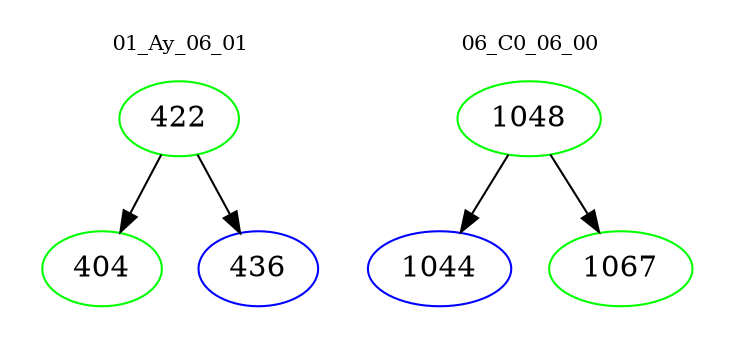 digraph{
subgraph cluster_0 {
color = white
label = "01_Ay_06_01";
fontsize=10;
T0_422 [label="422", color="green"]
T0_422 -> T0_404 [color="black"]
T0_404 [label="404", color="green"]
T0_422 -> T0_436 [color="black"]
T0_436 [label="436", color="blue"]
}
subgraph cluster_1 {
color = white
label = "06_C0_06_00";
fontsize=10;
T1_1048 [label="1048", color="green"]
T1_1048 -> T1_1044 [color="black"]
T1_1044 [label="1044", color="blue"]
T1_1048 -> T1_1067 [color="black"]
T1_1067 [label="1067", color="green"]
}
}
